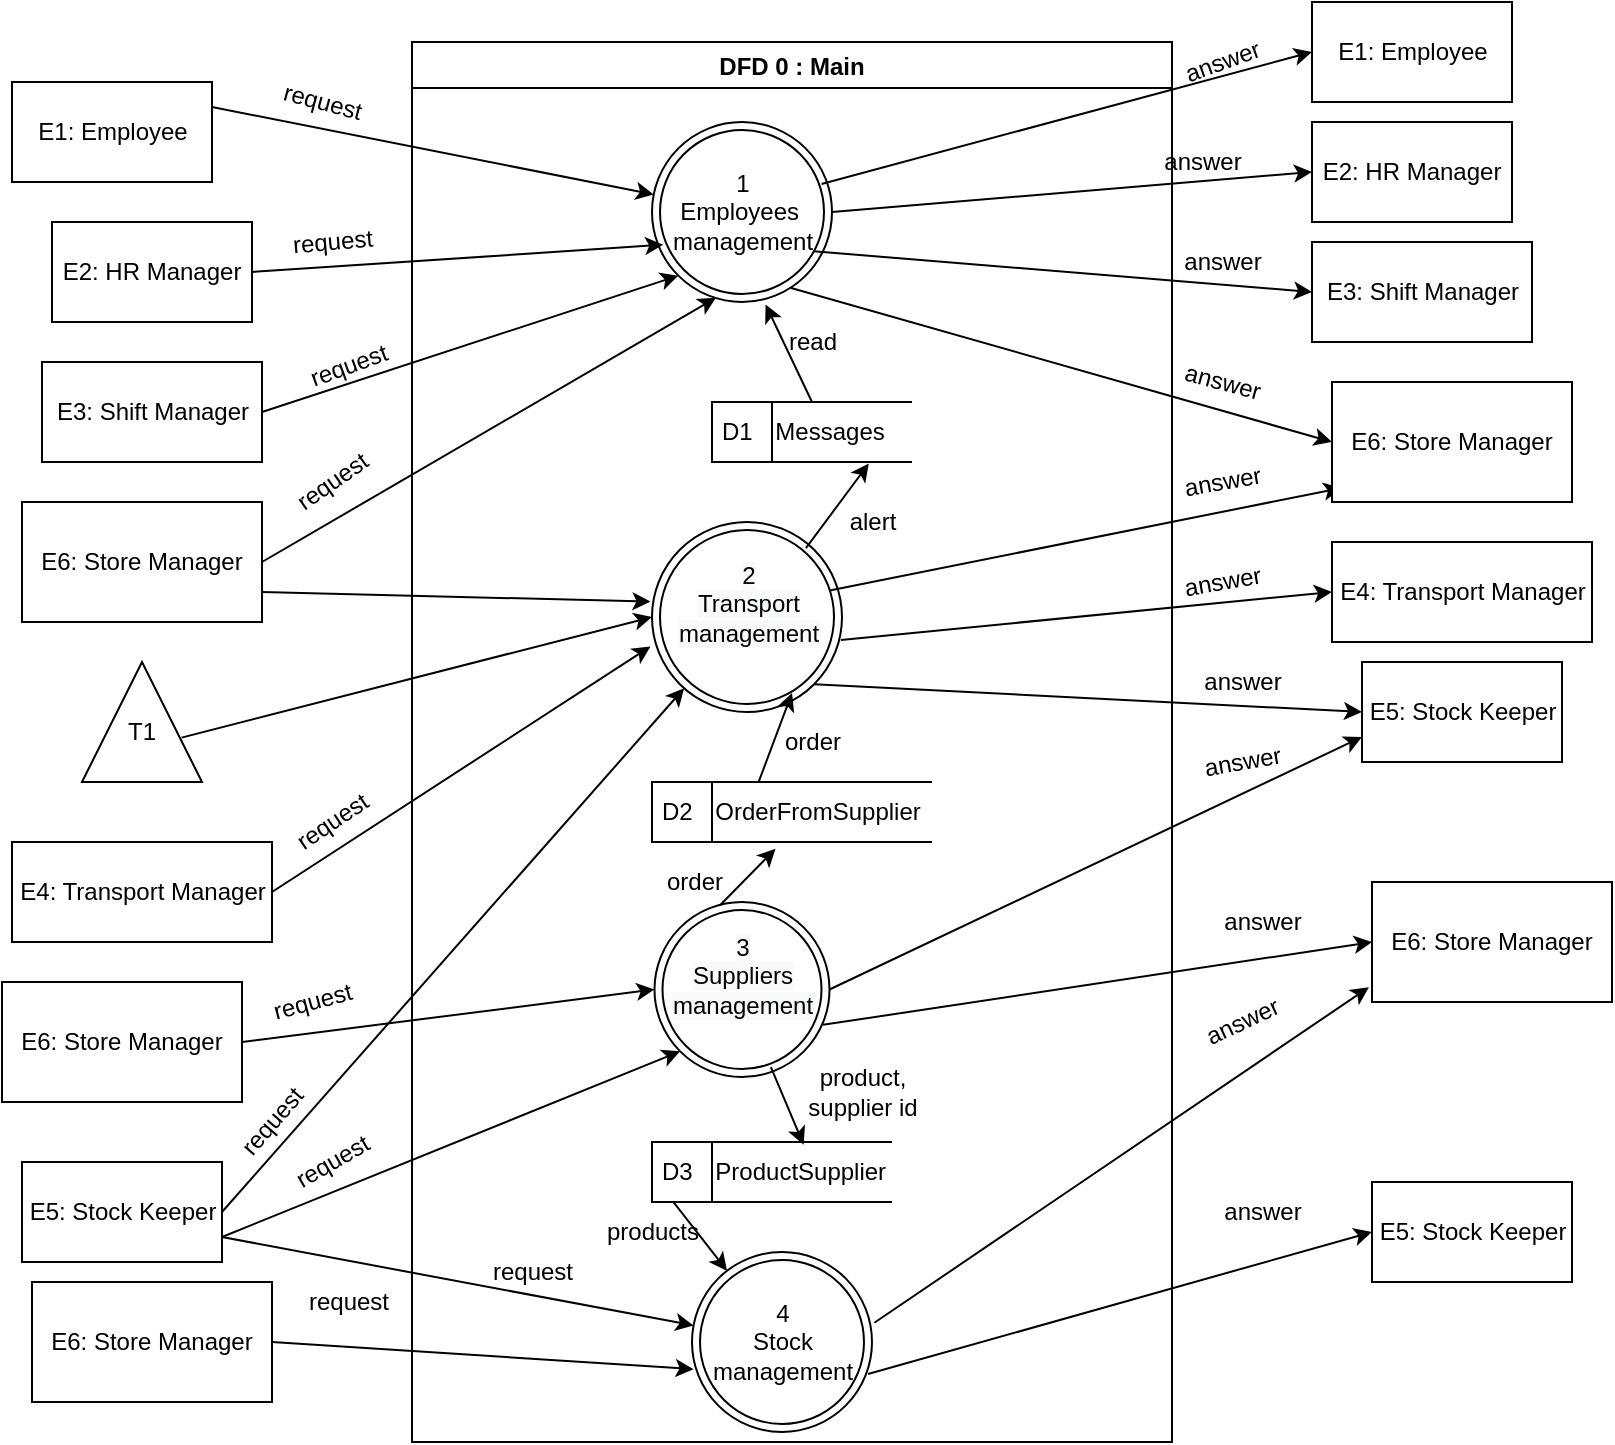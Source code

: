 <mxfile version="19.0.0" type="device"><diagram id="ACElO1Fw3GVF18SD-Q38" name="Page-1"><mxGraphModel dx="944" dy="497" grid="1" gridSize="10" guides="1" tooltips="1" connect="1" arrows="1" fold="1" page="1" pageScale="1" pageWidth="850" pageHeight="1100" math="0" shadow="0"><root><mxCell id="0"/><mxCell id="1" parent="0"/><mxCell id="f1oIGx_SCuBBbTI3KdHC-1" value="DFD 0 : Main" style="swimlane;" vertex="1" parent="1"><mxGeometry x="250" y="60" width="380" height="700" as="geometry"/></mxCell><mxCell id="f1oIGx_SCuBBbTI3KdHC-2" value="1&lt;br&gt;Employees&amp;nbsp;&lt;br&gt;management" style="ellipse;shape=doubleEllipse;html=1;dashed=0;whitespace=wrap;aspect=fixed;gradientColor=none;" vertex="1" parent="f1oIGx_SCuBBbTI3KdHC-1"><mxGeometry x="120" y="40" width="90" height="90" as="geometry"/></mxCell><mxCell id="f1oIGx_SCuBBbTI3KdHC-3" value="&#10;&lt;span style=&quot;color: rgb(0, 0, 0); font-family: Helvetica; font-size: 12px; font-style: normal; font-variant-ligatures: normal; font-variant-caps: normal; font-weight: 400; letter-spacing: normal; orphans: 2; text-align: center; text-indent: 0px; text-transform: none; widows: 2; word-spacing: 0px; -webkit-text-stroke-width: 0px; background-color: rgb(248, 249, 250); text-decoration-thickness: initial; text-decoration-style: initial; text-decoration-color: initial; float: none; display: inline !important;&quot;&gt;2&lt;/span&gt;&lt;br style=&quot;color: rgb(0, 0, 0); font-family: Helvetica; font-size: 12px; font-style: normal; font-variant-ligatures: normal; font-variant-caps: normal; font-weight: 400; letter-spacing: normal; orphans: 2; text-align: center; text-indent: 0px; text-transform: none; widows: 2; word-spacing: 0px; -webkit-text-stroke-width: 0px; background-color: rgb(248, 249, 250); text-decoration-thickness: initial; text-decoration-style: initial; text-decoration-color: initial;&quot;&gt;&lt;span style=&quot;color: rgb(0, 0, 0); font-family: Helvetica; font-size: 12px; font-style: normal; font-variant-ligatures: normal; font-variant-caps: normal; font-weight: 400; letter-spacing: normal; orphans: 2; text-align: center; text-indent: 0px; text-transform: none; widows: 2; word-spacing: 0px; -webkit-text-stroke-width: 0px; background-color: rgb(248, 249, 250); text-decoration-thickness: initial; text-decoration-style: initial; text-decoration-color: initial; float: none; display: inline !important;&quot;&gt;Transport&lt;/span&gt;&lt;br style=&quot;color: rgb(0, 0, 0); font-family: Helvetica; font-size: 12px; font-style: normal; font-variant-ligatures: normal; font-variant-caps: normal; font-weight: 400; letter-spacing: normal; orphans: 2; text-align: center; text-indent: 0px; text-transform: none; widows: 2; word-spacing: 0px; -webkit-text-stroke-width: 0px; background-color: rgb(248, 249, 250); text-decoration-thickness: initial; text-decoration-style: initial; text-decoration-color: initial;&quot;&gt;&lt;span style=&quot;color: rgb(0, 0, 0); font-family: Helvetica; font-size: 12px; font-style: normal; font-variant-ligatures: normal; font-variant-caps: normal; font-weight: 400; letter-spacing: normal; orphans: 2; text-align: center; text-indent: 0px; text-transform: none; widows: 2; word-spacing: 0px; -webkit-text-stroke-width: 0px; background-color: rgb(248, 249, 250); text-decoration-thickness: initial; text-decoration-style: initial; text-decoration-color: initial; float: none; display: inline !important;&quot;&gt;management&lt;/span&gt;&#10;&#10;" style="ellipse;shape=doubleEllipse;html=1;dashed=0;whitespace=wrap;aspect=fixed;gradientColor=none;" vertex="1" parent="f1oIGx_SCuBBbTI3KdHC-1"><mxGeometry x="120" y="240" width="95" height="95" as="geometry"/></mxCell><mxCell id="f1oIGx_SCuBBbTI3KdHC-4" value="&#10;&lt;span style=&quot;color: rgb(0, 0, 0); font-family: Helvetica; font-size: 12px; font-style: normal; font-variant-ligatures: normal; font-variant-caps: normal; font-weight: 400; letter-spacing: normal; orphans: 2; text-align: center; text-indent: 0px; text-transform: none; widows: 2; word-spacing: 0px; -webkit-text-stroke-width: 0px; background-color: rgb(248, 249, 250); text-decoration-thickness: initial; text-decoration-style: initial; text-decoration-color: initial; float: none; display: inline !important;&quot;&gt;3&lt;/span&gt;&lt;br style=&quot;color: rgb(0, 0, 0); font-family: Helvetica; font-size: 12px; font-style: normal; font-variant-ligatures: normal; font-variant-caps: normal; font-weight: 400; letter-spacing: normal; orphans: 2; text-align: center; text-indent: 0px; text-transform: none; widows: 2; word-spacing: 0px; -webkit-text-stroke-width: 0px; background-color: rgb(248, 249, 250); text-decoration-thickness: initial; text-decoration-style: initial; text-decoration-color: initial;&quot;&gt;&lt;span style=&quot;color: rgb(0, 0, 0); font-family: Helvetica; font-size: 12px; font-style: normal; font-variant-ligatures: normal; font-variant-caps: normal; font-weight: 400; letter-spacing: normal; orphans: 2; text-align: center; text-indent: 0px; text-transform: none; widows: 2; word-spacing: 0px; -webkit-text-stroke-width: 0px; background-color: rgb(248, 249, 250); text-decoration-thickness: initial; text-decoration-style: initial; text-decoration-color: initial; float: none; display: inline !important;&quot;&gt;Suppliers&lt;/span&gt;&lt;br style=&quot;color: rgb(0, 0, 0); font-family: Helvetica; font-size: 12px; font-style: normal; font-variant-ligatures: normal; font-variant-caps: normal; font-weight: 400; letter-spacing: normal; orphans: 2; text-align: center; text-indent: 0px; text-transform: none; widows: 2; word-spacing: 0px; -webkit-text-stroke-width: 0px; background-color: rgb(248, 249, 250); text-decoration-thickness: initial; text-decoration-style: initial; text-decoration-color: initial;&quot;&gt;&lt;span style=&quot;color: rgb(0, 0, 0); font-family: Helvetica; font-size: 12px; font-style: normal; font-variant-ligatures: normal; font-variant-caps: normal; font-weight: 400; letter-spacing: normal; orphans: 2; text-align: center; text-indent: 0px; text-transform: none; widows: 2; word-spacing: 0px; -webkit-text-stroke-width: 0px; background-color: rgb(248, 249, 250); text-decoration-thickness: initial; text-decoration-style: initial; text-decoration-color: initial; float: none; display: inline !important;&quot;&gt;management&lt;/span&gt;&#10;&#10;" style="ellipse;shape=doubleEllipse;html=1;dashed=0;whitespace=wrap;aspect=fixed;gradientColor=none;" vertex="1" parent="f1oIGx_SCuBBbTI3KdHC-1"><mxGeometry x="121.25" y="430" width="87.5" height="87.5" as="geometry"/></mxCell><mxCell id="f1oIGx_SCuBBbTI3KdHC-5" value="4&lt;br&gt;Stock&lt;br&gt;management" style="ellipse;shape=doubleEllipse;html=1;dashed=0;whitespace=wrap;aspect=fixed;gradientColor=none;" vertex="1" parent="f1oIGx_SCuBBbTI3KdHC-1"><mxGeometry x="140" y="605" width="90" height="90" as="geometry"/></mxCell><mxCell id="f1oIGx_SCuBBbTI3KdHC-76" value="D1&lt;span style=&quot;white-space: pre;&quot;&gt;&#9;&lt;/span&gt;Messages" style="html=1;dashed=0;whitespace=wrap;shape=mxgraph.dfd.dataStoreID;align=left;spacingLeft=3;points=[[0,0],[0.5,0],[1,0],[0,0.5],[1,0.5],[0,1],[0.5,1],[1,1]];" vertex="1" parent="f1oIGx_SCuBBbTI3KdHC-1"><mxGeometry x="150" y="180" width="100" height="30" as="geometry"/></mxCell><mxCell id="f1oIGx_SCuBBbTI3KdHC-77" value="" style="endArrow=classic;html=1;rounded=0;exitX=0.81;exitY=0.138;exitDx=0;exitDy=0;exitPerimeter=0;entryX=0.784;entryY=1.025;entryDx=0;entryDy=0;entryPerimeter=0;" edge="1" parent="f1oIGx_SCuBBbTI3KdHC-1" source="f1oIGx_SCuBBbTI3KdHC-3" target="f1oIGx_SCuBBbTI3KdHC-76"><mxGeometry width="50" height="50" relative="1" as="geometry"><mxPoint x="140" y="280" as="sourcePoint"/><mxPoint x="190" y="230" as="targetPoint"/></mxGeometry></mxCell><mxCell id="f1oIGx_SCuBBbTI3KdHC-79" value="" style="endArrow=classic;html=1;rounded=0;exitX=0.5;exitY=0;exitDx=0;exitDy=0;entryX=0.631;entryY=1.014;entryDx=0;entryDy=0;entryPerimeter=0;" edge="1" parent="f1oIGx_SCuBBbTI3KdHC-1" source="f1oIGx_SCuBBbTI3KdHC-76" target="f1oIGx_SCuBBbTI3KdHC-2"><mxGeometry width="50" height="50" relative="1" as="geometry"><mxPoint x="206.95" y="263.11" as="sourcePoint"/><mxPoint x="238.4" y="220.75" as="targetPoint"/></mxGeometry></mxCell><mxCell id="f1oIGx_SCuBBbTI3KdHC-81" value="D2&lt;span style=&quot;white-space: pre;&quot;&gt;&#9;&lt;/span&gt;OrderFromSupplier" style="html=1;dashed=0;whitespace=wrap;shape=mxgraph.dfd.dataStoreID;align=left;spacingLeft=3;points=[[0,0],[0.5,0],[1,0],[0,0.5],[1,0.5],[0,1],[0.5,1],[1,1]];" vertex="1" parent="f1oIGx_SCuBBbTI3KdHC-1"><mxGeometry x="120" y="370" width="140" height="30" as="geometry"/></mxCell><mxCell id="f1oIGx_SCuBBbTI3KdHC-62" value="request" style="text;html=1;align=center;verticalAlign=middle;resizable=0;points=[];autosize=1;strokeColor=none;fillColor=none;rotation=0;" vertex="1" parent="f1oIGx_SCuBBbTI3KdHC-1"><mxGeometry x="30" y="605" width="60" height="20" as="geometry"/></mxCell><mxCell id="f1oIGx_SCuBBbTI3KdHC-82" value="D3&lt;span style=&quot;white-space: pre;&quot;&gt;&#9;&lt;/span&gt;ProductSupplier" style="html=1;dashed=0;whitespace=wrap;shape=mxgraph.dfd.dataStoreID;align=left;spacingLeft=3;points=[[0,0],[0.5,0],[1,0],[0,0.5],[1,0.5],[0,1],[0.5,1],[1,1]];" vertex="1" parent="f1oIGx_SCuBBbTI3KdHC-1"><mxGeometry x="120" y="550" width="120" height="30" as="geometry"/></mxCell><mxCell id="f1oIGx_SCuBBbTI3KdHC-83" value="" style="endArrow=classic;html=1;rounded=0;exitX=0.381;exitY=-0.003;exitDx=0;exitDy=0;exitPerimeter=0;entryX=0.737;entryY=0.9;entryDx=0;entryDy=0;entryPerimeter=0;" edge="1" parent="f1oIGx_SCuBBbTI3KdHC-1" source="f1oIGx_SCuBBbTI3KdHC-81" target="f1oIGx_SCuBBbTI3KdHC-3"><mxGeometry width="50" height="50" relative="1" as="geometry"><mxPoint x="90" y="570" as="sourcePoint"/><mxPoint x="140" y="520" as="targetPoint"/></mxGeometry></mxCell><mxCell id="f1oIGx_SCuBBbTI3KdHC-85" value="" style="endArrow=classic;html=1;rounded=0;exitX=0.377;exitY=0.016;exitDx=0;exitDy=0;exitPerimeter=0;entryX=0.441;entryY=1.113;entryDx=0;entryDy=0;entryPerimeter=0;" edge="1" parent="f1oIGx_SCuBBbTI3KdHC-1" source="f1oIGx_SCuBBbTI3KdHC-4" target="f1oIGx_SCuBBbTI3KdHC-81"><mxGeometry width="50" height="50" relative="1" as="geometry"><mxPoint x="140" y="470" as="sourcePoint"/><mxPoint x="190" y="420" as="targetPoint"/></mxGeometry></mxCell><mxCell id="f1oIGx_SCuBBbTI3KdHC-86" value="order" style="text;html=1;align=center;verticalAlign=middle;resizable=0;points=[];autosize=1;strokeColor=none;fillColor=none;" vertex="1" parent="f1oIGx_SCuBBbTI3KdHC-1"><mxGeometry x="121.25" y="410" width="40" height="20" as="geometry"/></mxCell><mxCell id="f1oIGx_SCuBBbTI3KdHC-87" value="" style="endArrow=classic;html=1;rounded=0;exitX=0.665;exitY=0.944;exitDx=0;exitDy=0;exitPerimeter=0;entryX=0.632;entryY=0.047;entryDx=0;entryDy=0;entryPerimeter=0;" edge="1" parent="f1oIGx_SCuBBbTI3KdHC-1" source="f1oIGx_SCuBBbTI3KdHC-4" target="f1oIGx_SCuBBbTI3KdHC-82"><mxGeometry width="50" height="50" relative="1" as="geometry"><mxPoint x="130" y="610" as="sourcePoint"/><mxPoint x="180" y="560" as="targetPoint"/></mxGeometry></mxCell><mxCell id="f1oIGx_SCuBBbTI3KdHC-88" value="product,&lt;br&gt;supplier id" style="text;html=1;align=center;verticalAlign=middle;resizable=0;points=[];autosize=1;strokeColor=none;fillColor=none;" vertex="1" parent="f1oIGx_SCuBBbTI3KdHC-1"><mxGeometry x="190" y="510" width="70" height="30" as="geometry"/></mxCell><mxCell id="f1oIGx_SCuBBbTI3KdHC-89" value="" style="endArrow=classic;html=1;rounded=0;exitX=0.088;exitY=0.993;exitDx=0;exitDy=0;exitPerimeter=0;" edge="1" parent="f1oIGx_SCuBBbTI3KdHC-1" source="f1oIGx_SCuBBbTI3KdHC-82" target="f1oIGx_SCuBBbTI3KdHC-5"><mxGeometry width="50" height="50" relative="1" as="geometry"><mxPoint x="130" y="600" as="sourcePoint"/><mxPoint x="180" y="550" as="targetPoint"/></mxGeometry></mxCell><mxCell id="f1oIGx_SCuBBbTI3KdHC-90" value="products" style="text;html=1;align=center;verticalAlign=middle;resizable=0;points=[];autosize=1;strokeColor=none;fillColor=none;" vertex="1" parent="f1oIGx_SCuBBbTI3KdHC-1"><mxGeometry x="90" y="585" width="60" height="20" as="geometry"/></mxCell><mxCell id="f1oIGx_SCuBBbTI3KdHC-6" value="E1: Employee" style="html=1;dashed=0;whitespace=wrap;" vertex="1" parent="1"><mxGeometry x="50" y="80" width="100" height="50" as="geometry"/></mxCell><mxCell id="f1oIGx_SCuBBbTI3KdHC-7" value="" style="endArrow=classic;html=1;rounded=0;exitX=1;exitY=0.25;exitDx=0;exitDy=0;" edge="1" parent="1" source="f1oIGx_SCuBBbTI3KdHC-6" target="f1oIGx_SCuBBbTI3KdHC-2"><mxGeometry width="50" height="50" relative="1" as="geometry"><mxPoint x="400" y="310" as="sourcePoint"/><mxPoint x="368.343" y="159.022" as="targetPoint"/></mxGeometry></mxCell><mxCell id="f1oIGx_SCuBBbTI3KdHC-8" value="" style="endArrow=classic;html=1;rounded=0;exitX=1;exitY=0.5;exitDx=0;exitDy=0;" edge="1" parent="1" source="f1oIGx_SCuBBbTI3KdHC-11" target="f1oIGx_SCuBBbTI3KdHC-3"><mxGeometry width="50" height="50" relative="1" as="geometry"><mxPoint x="140" y="270" as="sourcePoint"/><mxPoint x="380" y="255" as="targetPoint"/></mxGeometry></mxCell><mxCell id="f1oIGx_SCuBBbTI3KdHC-9" value="" style="endArrow=classic;html=1;rounded=0;entryX=-0.008;entryY=0.655;entryDx=0;entryDy=0;entryPerimeter=0;exitX=1;exitY=0.5;exitDx=0;exitDy=0;" edge="1" parent="1" target="f1oIGx_SCuBBbTI3KdHC-3" source="f1oIGx_SCuBBbTI3KdHC-16"><mxGeometry width="50" height="50" relative="1" as="geometry"><mxPoint x="110" y="380" as="sourcePoint"/><mxPoint x="380" y="352.5" as="targetPoint"/></mxGeometry></mxCell><mxCell id="f1oIGx_SCuBBbTI3KdHC-10" value="" style="endArrow=classic;html=1;rounded=0;exitX=1;exitY=0.75;exitDx=0;exitDy=0;" edge="1" parent="1" target="f1oIGx_SCuBBbTI3KdHC-5" source="f1oIGx_SCuBBbTI3KdHC-11"><mxGeometry width="50" height="50" relative="1" as="geometry"><mxPoint x="100" y="710" as="sourcePoint"/><mxPoint x="317.636" y="400.004" as="targetPoint"/></mxGeometry></mxCell><mxCell id="f1oIGx_SCuBBbTI3KdHC-11" value="E5: Stock Keeper" style="html=1;dashed=0;whitespace=wrap;gradientColor=none;" vertex="1" parent="1"><mxGeometry x="55" y="620" width="100" height="50" as="geometry"/></mxCell><mxCell id="f1oIGx_SCuBBbTI3KdHC-12" value="E3: Shift Manager" style="html=1;dashed=0;whitespace=wrap;gradientColor=none;" vertex="1" parent="1"><mxGeometry x="65" y="220" width="110" height="50" as="geometry"/></mxCell><mxCell id="f1oIGx_SCuBBbTI3KdHC-13" value="E2: HR Manager" style="rounded=0;whiteSpace=wrap;html=1;" vertex="1" parent="1"><mxGeometry x="70" y="150" width="100" height="50" as="geometry"/></mxCell><mxCell id="f1oIGx_SCuBBbTI3KdHC-14" value="" style="endArrow=classic;html=1;rounded=0;exitX=1;exitY=0.5;exitDx=0;exitDy=0;entryX=0.062;entryY=0.682;entryDx=0;entryDy=0;entryPerimeter=0;" edge="1" parent="1" source="f1oIGx_SCuBBbTI3KdHC-13" target="f1oIGx_SCuBBbTI3KdHC-2"><mxGeometry width="50" height="50" relative="1" as="geometry"><mxPoint x="190" y="102.5" as="sourcePoint"/><mxPoint x="381.063" y="145.278" as="targetPoint"/></mxGeometry></mxCell><mxCell id="f1oIGx_SCuBBbTI3KdHC-15" value="" style="endArrow=classic;html=1;rounded=0;exitX=1;exitY=0.5;exitDx=0;exitDy=0;entryX=0;entryY=1;entryDx=0;entryDy=0;" edge="1" parent="1" source="f1oIGx_SCuBBbTI3KdHC-12" target="f1oIGx_SCuBBbTI3KdHC-2"><mxGeometry width="50" height="50" relative="1" as="geometry"><mxPoint x="180" y="185" as="sourcePoint"/><mxPoint x="385.58" y="171.38" as="targetPoint"/></mxGeometry></mxCell><mxCell id="f1oIGx_SCuBBbTI3KdHC-16" value="E4: Transport Manager" style="html=1;dashed=0;whitespace=wrap;gradientColor=none;" vertex="1" parent="1"><mxGeometry x="50" y="460" width="130" height="50" as="geometry"/></mxCell><mxCell id="f1oIGx_SCuBBbTI3KdHC-19" value="" style="endArrow=classic;html=1;rounded=0;exitX=1;exitY=0.75;exitDx=0;exitDy=0;entryX=0;entryY=1;entryDx=0;entryDy=0;" edge="1" parent="1" source="f1oIGx_SCuBBbTI3KdHC-11" target="f1oIGx_SCuBBbTI3KdHC-4"><mxGeometry width="50" height="50" relative="1" as="geometry"><mxPoint x="170" y="410" as="sourcePoint"/><mxPoint x="389.662" y="349.954" as="targetPoint"/></mxGeometry></mxCell><mxCell id="f1oIGx_SCuBBbTI3KdHC-20" value="E6: Store Manager" style="rounded=0;whiteSpace=wrap;html=1;" vertex="1" parent="1"><mxGeometry x="55" y="290" width="120" height="60" as="geometry"/></mxCell><mxCell id="f1oIGx_SCuBBbTI3KdHC-21" value="" style="endArrow=classic;html=1;rounded=0;exitX=1;exitY=0.5;exitDx=0;exitDy=0;entryX=0.356;entryY=0.976;entryDx=0;entryDy=0;entryPerimeter=0;" edge="1" parent="1" source="f1oIGx_SCuBBbTI3KdHC-20" target="f1oIGx_SCuBBbTI3KdHC-2"><mxGeometry width="50" height="50" relative="1" as="geometry"><mxPoint x="400" y="360" as="sourcePoint"/><mxPoint x="450" y="310" as="targetPoint"/></mxGeometry></mxCell><mxCell id="f1oIGx_SCuBBbTI3KdHC-22" value="" style="endArrow=classic;html=1;rounded=0;exitX=1;exitY=0.75;exitDx=0;exitDy=0;entryX=-0.008;entryY=0.419;entryDx=0;entryDy=0;entryPerimeter=0;" edge="1" parent="1" source="f1oIGx_SCuBBbTI3KdHC-20" target="f1oIGx_SCuBBbTI3KdHC-3"><mxGeometry width="50" height="50" relative="1" as="geometry"><mxPoint x="185" y="330" as="sourcePoint"/><mxPoint x="412.04" y="197.84" as="targetPoint"/></mxGeometry></mxCell><mxCell id="f1oIGx_SCuBBbTI3KdHC-23" value="E6: Store Manager" style="rounded=0;whiteSpace=wrap;html=1;" vertex="1" parent="1"><mxGeometry x="45" y="530" width="120" height="60" as="geometry"/></mxCell><mxCell id="f1oIGx_SCuBBbTI3KdHC-24" value="" style="endArrow=classic;html=1;rounded=0;exitX=1;exitY=0.5;exitDx=0;exitDy=0;entryX=0;entryY=0.5;entryDx=0;entryDy=0;" edge="1" parent="1" source="f1oIGx_SCuBBbTI3KdHC-23" target="f1oIGx_SCuBBbTI3KdHC-4"><mxGeometry width="50" height="50" relative="1" as="geometry"><mxPoint x="400" y="420" as="sourcePoint"/><mxPoint x="450" y="370" as="targetPoint"/></mxGeometry></mxCell><mxCell id="f1oIGx_SCuBBbTI3KdHC-25" value="E6: Store Manager" style="rounded=0;whiteSpace=wrap;html=1;" vertex="1" parent="1"><mxGeometry x="60" y="680" width="120" height="60" as="geometry"/></mxCell><mxCell id="f1oIGx_SCuBBbTI3KdHC-26" value="" style="endArrow=classic;html=1;rounded=0;exitX=1;exitY=0.5;exitDx=0;exitDy=0;entryX=0.009;entryY=0.651;entryDx=0;entryDy=0;entryPerimeter=0;" edge="1" parent="1" source="f1oIGx_SCuBBbTI3KdHC-25" target="f1oIGx_SCuBBbTI3KdHC-5"><mxGeometry width="50" height="50" relative="1" as="geometry"><mxPoint x="185" y="617.5" as="sourcePoint"/><mxPoint x="380.019" y="623.688" as="targetPoint"/></mxGeometry></mxCell><mxCell id="f1oIGx_SCuBBbTI3KdHC-27" value="" style="endArrow=classic;html=1;rounded=0;exitX=0.994;exitY=0.621;exitDx=0;exitDy=0;exitPerimeter=0;entryX=0;entryY=0.5;entryDx=0;entryDy=0;" edge="1" parent="1" source="f1oIGx_SCuBBbTI3KdHC-3" target="f1oIGx_SCuBBbTI3KdHC-46"><mxGeometry width="50" height="50" relative="1" as="geometry"><mxPoint x="360" y="200" as="sourcePoint"/><mxPoint x="700" y="340" as="targetPoint"/></mxGeometry></mxCell><mxCell id="f1oIGx_SCuBBbTI3KdHC-28" value="" style="endArrow=classic;html=1;rounded=0;exitX=0.935;exitY=0.36;exitDx=0;exitDy=0;exitPerimeter=0;entryX=0.04;entryY=0.883;entryDx=0;entryDy=0;entryPerimeter=0;" edge="1" parent="1" source="f1oIGx_SCuBBbTI3KdHC-3" target="f1oIGx_SCuBBbTI3KdHC-45"><mxGeometry width="50" height="50" relative="1" as="geometry"><mxPoint x="360" y="200" as="sourcePoint"/><mxPoint x="710" y="300" as="targetPoint"/></mxGeometry></mxCell><mxCell id="f1oIGx_SCuBBbTI3KdHC-29" value="" style="endArrow=classic;html=1;rounded=0;exitX=0.773;exitY=0.922;exitDx=0;exitDy=0;exitPerimeter=0;entryX=0;entryY=0.5;entryDx=0;entryDy=0;" edge="1" parent="1" source="f1oIGx_SCuBBbTI3KdHC-2" target="f1oIGx_SCuBBbTI3KdHC-45"><mxGeometry width="50" height="50" relative="1" as="geometry"><mxPoint x="360" y="200" as="sourcePoint"/><mxPoint x="695" y="245" as="targetPoint"/></mxGeometry></mxCell><mxCell id="f1oIGx_SCuBBbTI3KdHC-30" value="" style="endArrow=classic;html=1;rounded=0;exitX=0.942;exitY=0.344;exitDx=0;exitDy=0;exitPerimeter=0;entryX=0;entryY=0.5;entryDx=0;entryDy=0;" edge="1" parent="1" source="f1oIGx_SCuBBbTI3KdHC-2" target="f1oIGx_SCuBBbTI3KdHC-41"><mxGeometry width="50" height="50" relative="1" as="geometry"><mxPoint x="360" y="200" as="sourcePoint"/><mxPoint x="710" y="120" as="targetPoint"/></mxGeometry></mxCell><mxCell id="f1oIGx_SCuBBbTI3KdHC-31" value="" style="endArrow=classic;html=1;rounded=0;exitX=0.898;exitY=0.718;exitDx=0;exitDy=0;exitPerimeter=0;entryX=0;entryY=0.5;entryDx=0;entryDy=0;" edge="1" parent="1" source="f1oIGx_SCuBBbTI3KdHC-2" target="f1oIGx_SCuBBbTI3KdHC-43"><mxGeometry width="50" height="50" relative="1" as="geometry"><mxPoint x="360" y="200" as="sourcePoint"/><mxPoint x="700" y="200" as="targetPoint"/></mxGeometry></mxCell><mxCell id="f1oIGx_SCuBBbTI3KdHC-32" value="" style="endArrow=classic;html=1;rounded=0;exitX=1;exitY=0.5;exitDx=0;exitDy=0;entryX=0;entryY=0.5;entryDx=0;entryDy=0;" edge="1" parent="1" source="f1oIGx_SCuBBbTI3KdHC-2" target="f1oIGx_SCuBBbTI3KdHC-42"><mxGeometry width="50" height="50" relative="1" as="geometry"><mxPoint x="360" y="200" as="sourcePoint"/><mxPoint x="730" y="170" as="targetPoint"/></mxGeometry></mxCell><mxCell id="f1oIGx_SCuBBbTI3KdHC-33" value="" style="endArrow=classic;html=1;rounded=0;exitX=1;exitY=1;exitDx=0;exitDy=0;entryX=0;entryY=0.5;entryDx=0;entryDy=0;" edge="1" parent="1" source="f1oIGx_SCuBBbTI3KdHC-3" target="f1oIGx_SCuBBbTI3KdHC-47"><mxGeometry width="50" height="50" relative="1" as="geometry"><mxPoint x="360" y="390" as="sourcePoint"/><mxPoint x="700" y="380" as="targetPoint"/></mxGeometry></mxCell><mxCell id="f1oIGx_SCuBBbTI3KdHC-34" value="" style="endArrow=classic;html=1;rounded=0;exitX=0.978;exitY=0.678;exitDx=0;exitDy=0;exitPerimeter=0;entryX=0;entryY=0.5;entryDx=0;entryDy=0;" edge="1" parent="1" source="f1oIGx_SCuBBbTI3KdHC-5" target="f1oIGx_SCuBBbTI3KdHC-49"><mxGeometry width="50" height="50" relative="1" as="geometry"><mxPoint x="360" y="560" as="sourcePoint"/><mxPoint x="750" y="650" as="targetPoint"/></mxGeometry></mxCell><mxCell id="f1oIGx_SCuBBbTI3KdHC-35" value="" style="endArrow=classic;html=1;rounded=0;exitX=1.013;exitY=0.393;exitDx=0;exitDy=0;exitPerimeter=0;entryX=-0.013;entryY=0.877;entryDx=0;entryDy=0;entryPerimeter=0;" edge="1" parent="1" source="f1oIGx_SCuBBbTI3KdHC-5" target="f1oIGx_SCuBBbTI3KdHC-48"><mxGeometry width="50" height="50" relative="1" as="geometry"><mxPoint x="360" y="560" as="sourcePoint"/><mxPoint x="700" y="590" as="targetPoint"/></mxGeometry></mxCell><mxCell id="f1oIGx_SCuBBbTI3KdHC-36" value="" style="endArrow=classic;html=1;rounded=0;exitX=0.963;exitY=0.702;exitDx=0;exitDy=0;exitPerimeter=0;entryX=0;entryY=0.5;entryDx=0;entryDy=0;" edge="1" parent="1" source="f1oIGx_SCuBBbTI3KdHC-4" target="f1oIGx_SCuBBbTI3KdHC-48"><mxGeometry width="50" height="50" relative="1" as="geometry"><mxPoint x="360" y="560" as="sourcePoint"/><mxPoint x="720" y="510" as="targetPoint"/></mxGeometry></mxCell><mxCell id="f1oIGx_SCuBBbTI3KdHC-37" value="" style="endArrow=classic;html=1;rounded=0;exitX=1;exitY=0.5;exitDx=0;exitDy=0;entryX=0;entryY=0.75;entryDx=0;entryDy=0;" edge="1" parent="1" source="f1oIGx_SCuBBbTI3KdHC-4" target="f1oIGx_SCuBBbTI3KdHC-47"><mxGeometry width="50" height="50" relative="1" as="geometry"><mxPoint x="360" y="560" as="sourcePoint"/><mxPoint x="720" y="450" as="targetPoint"/></mxGeometry></mxCell><mxCell id="f1oIGx_SCuBBbTI3KdHC-38" value="" style="triangle;whiteSpace=wrap;html=1;dashed=0;direction=south;rotation=-180;" vertex="1" parent="1"><mxGeometry x="85" y="370" width="60" height="60" as="geometry"/></mxCell><mxCell id="f1oIGx_SCuBBbTI3KdHC-39" value="T1" style="text;html=1;strokeColor=none;fillColor=none;align=center;verticalAlign=middle;whiteSpace=wrap;rounded=0;" vertex="1" parent="1"><mxGeometry x="85" y="390" width="60" height="30" as="geometry"/></mxCell><mxCell id="f1oIGx_SCuBBbTI3KdHC-40" value="" style="endArrow=classic;html=1;rounded=0;exitX=0.37;exitY=0.83;exitDx=0;exitDy=0;entryX=0;entryY=0.5;entryDx=0;entryDy=0;exitPerimeter=0;" edge="1" parent="1" source="f1oIGx_SCuBBbTI3KdHC-38" target="f1oIGx_SCuBBbTI3KdHC-3"><mxGeometry width="50" height="50" relative="1" as="geometry"><mxPoint x="360" y="320" as="sourcePoint"/><mxPoint x="410" y="270" as="targetPoint"/></mxGeometry></mxCell><mxCell id="f1oIGx_SCuBBbTI3KdHC-41" value="E1: Employee" style="html=1;dashed=0;whitespace=wrap;" vertex="1" parent="1"><mxGeometry x="700" y="40" width="100" height="50" as="geometry"/></mxCell><mxCell id="f1oIGx_SCuBBbTI3KdHC-42" value="E2: HR Manager" style="rounded=0;whiteSpace=wrap;html=1;" vertex="1" parent="1"><mxGeometry x="700" y="100" width="100" height="50" as="geometry"/></mxCell><mxCell id="f1oIGx_SCuBBbTI3KdHC-43" value="E3: Shift Manager" style="html=1;dashed=0;whitespace=wrap;gradientColor=none;" vertex="1" parent="1"><mxGeometry x="700" y="160" width="110" height="50" as="geometry"/></mxCell><mxCell id="f1oIGx_SCuBBbTI3KdHC-45" value="E6: Store Manager" style="rounded=0;whiteSpace=wrap;html=1;" vertex="1" parent="1"><mxGeometry x="710" y="230" width="120" height="60" as="geometry"/></mxCell><mxCell id="f1oIGx_SCuBBbTI3KdHC-46" value="E4: Transport Manager" style="html=1;dashed=0;whitespace=wrap;gradientColor=none;" vertex="1" parent="1"><mxGeometry x="710" y="310" width="130" height="50" as="geometry"/></mxCell><mxCell id="f1oIGx_SCuBBbTI3KdHC-47" value="E5: Stock Keeper" style="html=1;dashed=0;whitespace=wrap;gradientColor=none;" vertex="1" parent="1"><mxGeometry x="725" y="370" width="100" height="50" as="geometry"/></mxCell><mxCell id="f1oIGx_SCuBBbTI3KdHC-48" value="E6: Store Manager" style="rounded=0;whiteSpace=wrap;html=1;" vertex="1" parent="1"><mxGeometry x="730" y="480" width="120" height="60" as="geometry"/></mxCell><mxCell id="f1oIGx_SCuBBbTI3KdHC-49" value="E5: Stock Keeper" style="html=1;dashed=0;whitespace=wrap;gradientColor=none;" vertex="1" parent="1"><mxGeometry x="730" y="630" width="100" height="50" as="geometry"/></mxCell><mxCell id="f1oIGx_SCuBBbTI3KdHC-50" value="request" style="text;html=1;align=center;verticalAlign=middle;resizable=0;points=[];autosize=1;strokeColor=none;fillColor=none;rotation=15;" vertex="1" parent="1"><mxGeometry x="175" y="80" width="60" height="20" as="geometry"/></mxCell><mxCell id="f1oIGx_SCuBBbTI3KdHC-53" value="request" style="text;html=1;align=center;verticalAlign=middle;resizable=0;points=[];autosize=1;strokeColor=none;fillColor=none;rotation=-5;" vertex="1" parent="1"><mxGeometry x="180" y="150" width="60" height="20" as="geometry"/></mxCell><mxCell id="f1oIGx_SCuBBbTI3KdHC-54" value="request" style="text;html=1;align=center;verticalAlign=middle;resizable=0;points=[];autosize=1;strokeColor=none;fillColor=none;rotation=-20;" vertex="1" parent="1"><mxGeometry x="188.03" y="211.81" width="60" height="20" as="geometry"/></mxCell><mxCell id="f1oIGx_SCuBBbTI3KdHC-56" value="request" style="text;html=1;align=center;verticalAlign=middle;resizable=0;points=[];autosize=1;strokeColor=none;fillColor=none;rotation=-35;" vertex="1" parent="1"><mxGeometry x="180" y="270" width="60" height="20" as="geometry"/></mxCell><mxCell id="f1oIGx_SCuBBbTI3KdHC-58" value="request" style="text;html=1;align=center;verticalAlign=middle;resizable=0;points=[];autosize=1;strokeColor=none;fillColor=none;rotation=-34;" vertex="1" parent="1"><mxGeometry x="180" y="440" width="60" height="20" as="geometry"/></mxCell><mxCell id="f1oIGx_SCuBBbTI3KdHC-59" value="request" style="text;html=1;align=center;verticalAlign=middle;resizable=0;points=[];autosize=1;strokeColor=none;fillColor=none;rotation=-15;" vertex="1" parent="1"><mxGeometry x="170" y="530" width="60" height="20" as="geometry"/></mxCell><mxCell id="f1oIGx_SCuBBbTI3KdHC-60" value="request" style="text;html=1;align=center;verticalAlign=middle;resizable=0;points=[];autosize=1;strokeColor=none;fillColor=none;rotation=-49;" vertex="1" parent="1"><mxGeometry x="150" y="590" width="60" height="20" as="geometry"/></mxCell><mxCell id="f1oIGx_SCuBBbTI3KdHC-61" value="request" style="text;html=1;align=center;verticalAlign=middle;resizable=0;points=[];autosize=1;strokeColor=none;fillColor=none;rotation=-30;" vertex="1" parent="1"><mxGeometry x="180" y="610" width="60" height="20" as="geometry"/></mxCell><mxCell id="f1oIGx_SCuBBbTI3KdHC-63" value="request" style="text;html=1;align=center;verticalAlign=middle;resizable=0;points=[];autosize=1;strokeColor=none;fillColor=none;rotation=0;" vertex="1" parent="1"><mxGeometry x="188.03" y="680" width="60" height="20" as="geometry"/></mxCell><mxCell id="f1oIGx_SCuBBbTI3KdHC-64" value="answer" style="text;html=1;align=center;verticalAlign=middle;resizable=0;points=[];autosize=1;strokeColor=none;fillColor=none;rotation=-20;" vertex="1" parent="1"><mxGeometry x="630" y="60" width="50" height="20" as="geometry"/></mxCell><mxCell id="f1oIGx_SCuBBbTI3KdHC-65" value="answer" style="text;html=1;align=center;verticalAlign=middle;resizable=0;points=[];autosize=1;strokeColor=none;fillColor=none;rotation=0;" vertex="1" parent="1"><mxGeometry x="620" y="110" width="50" height="20" as="geometry"/></mxCell><mxCell id="f1oIGx_SCuBBbTI3KdHC-66" value="answer" style="text;html=1;align=center;verticalAlign=middle;resizable=0;points=[];autosize=1;strokeColor=none;fillColor=none;rotation=0;" vertex="1" parent="1"><mxGeometry x="630" y="160" width="50" height="20" as="geometry"/></mxCell><mxCell id="f1oIGx_SCuBBbTI3KdHC-67" value="answer" style="text;html=1;align=center;verticalAlign=middle;resizable=0;points=[];autosize=1;strokeColor=none;fillColor=none;rotation=15;" vertex="1" parent="1"><mxGeometry x="630" y="220" width="50" height="20" as="geometry"/></mxCell><mxCell id="f1oIGx_SCuBBbTI3KdHC-69" value="answer" style="text;html=1;align=center;verticalAlign=middle;resizable=0;points=[];autosize=1;strokeColor=none;fillColor=none;rotation=-10;" vertex="1" parent="1"><mxGeometry x="630" y="270" width="50" height="20" as="geometry"/></mxCell><mxCell id="f1oIGx_SCuBBbTI3KdHC-70" value="answer" style="text;html=1;align=center;verticalAlign=middle;resizable=0;points=[];autosize=1;strokeColor=none;fillColor=none;rotation=-10;" vertex="1" parent="1"><mxGeometry x="630" y="320" width="50" height="20" as="geometry"/></mxCell><mxCell id="f1oIGx_SCuBBbTI3KdHC-71" value="answer" style="text;html=1;align=center;verticalAlign=middle;resizable=0;points=[];autosize=1;strokeColor=none;fillColor=none;rotation=0;" vertex="1" parent="1"><mxGeometry x="640" y="370" width="50" height="20" as="geometry"/></mxCell><mxCell id="f1oIGx_SCuBBbTI3KdHC-72" value="answer" style="text;html=1;align=center;verticalAlign=middle;resizable=0;points=[];autosize=1;strokeColor=none;fillColor=none;rotation=-10;" vertex="1" parent="1"><mxGeometry x="640" y="410" width="50" height="20" as="geometry"/></mxCell><mxCell id="f1oIGx_SCuBBbTI3KdHC-73" value="answer" style="text;html=1;align=center;verticalAlign=middle;resizable=0;points=[];autosize=1;strokeColor=none;fillColor=none;rotation=0;" vertex="1" parent="1"><mxGeometry x="650" y="490" width="50" height="20" as="geometry"/></mxCell><mxCell id="f1oIGx_SCuBBbTI3KdHC-74" value="answer" style="text;html=1;align=center;verticalAlign=middle;resizable=0;points=[];autosize=1;strokeColor=none;fillColor=none;rotation=-25;" vertex="1" parent="1"><mxGeometry x="640" y="540" width="50" height="20" as="geometry"/></mxCell><mxCell id="f1oIGx_SCuBBbTI3KdHC-75" value="answer" style="text;html=1;align=center;verticalAlign=middle;resizable=0;points=[];autosize=1;strokeColor=none;fillColor=none;rotation=0;" vertex="1" parent="1"><mxGeometry x="650" y="635" width="50" height="20" as="geometry"/></mxCell><mxCell id="f1oIGx_SCuBBbTI3KdHC-78" value="alert" style="text;html=1;align=center;verticalAlign=middle;resizable=0;points=[];autosize=1;strokeColor=none;fillColor=none;" vertex="1" parent="1"><mxGeometry x="460" y="290" width="40" height="20" as="geometry"/></mxCell><mxCell id="f1oIGx_SCuBBbTI3KdHC-80" value="read" style="text;html=1;align=center;verticalAlign=middle;resizable=0;points=[];autosize=1;strokeColor=none;fillColor=none;" vertex="1" parent="1"><mxGeometry x="430" y="200" width="40" height="20" as="geometry"/></mxCell><mxCell id="f1oIGx_SCuBBbTI3KdHC-84" value="order" style="text;html=1;align=center;verticalAlign=middle;resizable=0;points=[];autosize=1;strokeColor=none;fillColor=none;" vertex="1" parent="1"><mxGeometry x="430" y="400" width="40" height="20" as="geometry"/></mxCell></root></mxGraphModel></diagram></mxfile>